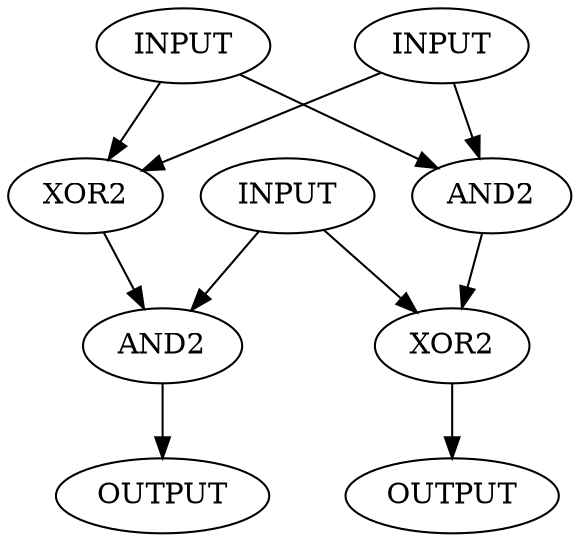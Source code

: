 digraph test {

I1 [ label = "INPUT" ];
I2 [ label = "INPUT" ];
I3 [ label = "INPUT" ];

MY_AND [label = "AND2" ];
MY_XOR [label = "XOR2" ];
MY_AND2 [label = "AND2" ];
MY_XOR2 [label = "XOR2" ];
SS [label = "OUTPUT"];

O1 [label = "OUTPUT"];

I1 -> MY_AND -> MY_XOR;
I2 -> MY_AND;
I3 -> MY_XOR-> O1;


I1 -> MY_XOR2 -> MY_AND2;
I2 -> MY_XOR2;
I3 -> MY_AND2 -> SS;
}
